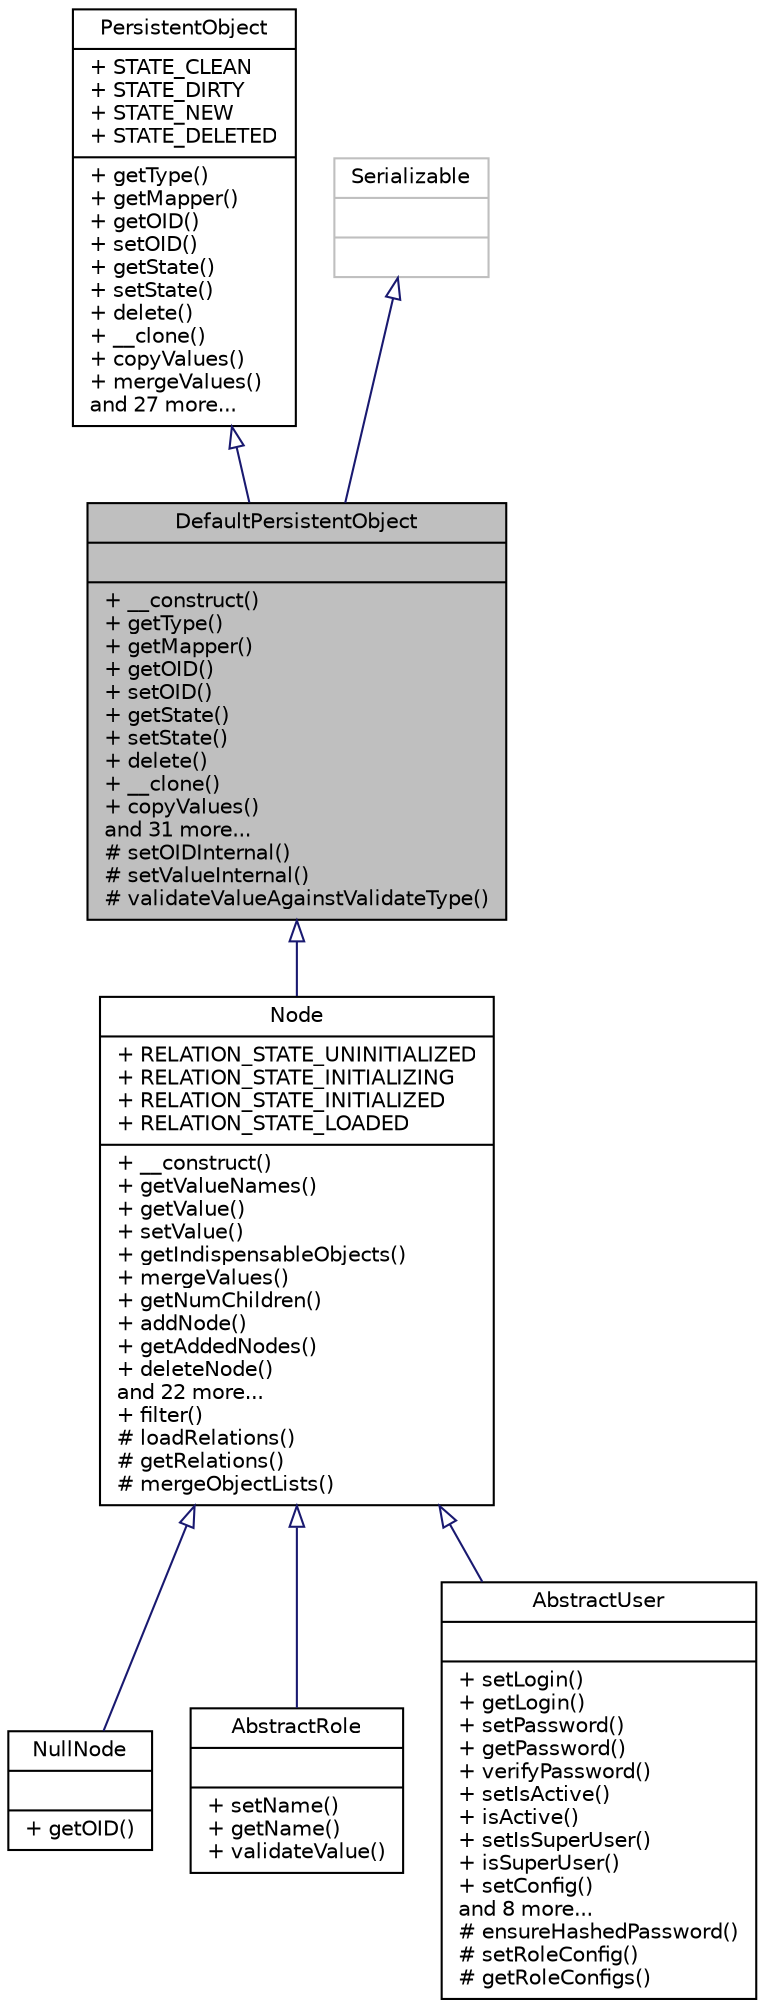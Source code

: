 digraph "DefaultPersistentObject"
{
  edge [fontname="Helvetica",fontsize="10",labelfontname="Helvetica",labelfontsize="10"];
  node [fontname="Helvetica",fontsize="10",shape=record];
  Node0 [label="{DefaultPersistentObject\n||+ __construct()\l+ getType()\l+ getMapper()\l+ getOID()\l+ setOID()\l+ getState()\l+ setState()\l+ delete()\l+ __clone()\l+ copyValues()\land 31 more...\l# setOIDInternal()\l# setValueInternal()\l# validateValueAgainstValidateType()\l}",height=0.2,width=0.4,color="black", fillcolor="grey75", style="filled", fontcolor="black"];
  Node1 -> Node0 [dir="back",color="midnightblue",fontsize="10",style="solid",arrowtail="onormal",fontname="Helvetica"];
  Node1 [label="{PersistentObject\n|+ STATE_CLEAN\l+ STATE_DIRTY\l+ STATE_NEW\l+ STATE_DELETED\l|+ getType()\l+ getMapper()\l+ getOID()\l+ setOID()\l+ getState()\l+ setState()\l+ delete()\l+ __clone()\l+ copyValues()\l+ mergeValues()\land 27 more...\l}",height=0.2,width=0.4,color="black", fillcolor="white", style="filled",URL="$interfacewcmf_1_1lib_1_1persistence_1_1_persistent_object.html",tooltip="PersistentObject defines the interface of all persistent objects. "];
  Node2 -> Node0 [dir="back",color="midnightblue",fontsize="10",style="solid",arrowtail="onormal",fontname="Helvetica"];
  Node2 [label="{Serializable\n||}",height=0.2,width=0.4,color="grey75", fillcolor="white", style="filled"];
  Node0 -> Node3 [dir="back",color="midnightblue",fontsize="10",style="solid",arrowtail="onormal",fontname="Helvetica"];
  Node3 [label="{Node\n|+ RELATION_STATE_UNINITIALIZED\l+ RELATION_STATE_INITIALIZING\l+ RELATION_STATE_INITIALIZED\l+ RELATION_STATE_LOADED\l|+ __construct()\l+ getValueNames()\l+ getValue()\l+ setValue()\l+ getIndispensableObjects()\l+ mergeValues()\l+ getNumChildren()\l+ addNode()\l+ getAddedNodes()\l+ deleteNode()\land 22 more...\l+ filter()\l# loadRelations()\l# getRelations()\l# mergeObjectLists()\l}",height=0.2,width=0.4,color="black", fillcolor="white", style="filled",URL="$classwcmf_1_1lib_1_1model_1_1_node.html",tooltip="Node adds the concept of relations to PersistentObject. "];
  Node3 -> Node4 [dir="back",color="midnightblue",fontsize="10",style="solid",arrowtail="onormal",fontname="Helvetica"];
  Node4 [label="{NullNode\n||+ getOID()\l}",height=0.2,width=0.4,color="black", fillcolor="white", style="filled",URL="$classwcmf_1_1lib_1_1model_1_1_null_node.html",tooltip="NullNode is an implementation of the NullObject pattern, It inherits all functionality from Node (act..."];
  Node3 -> Node5 [dir="back",color="midnightblue",fontsize="10",style="solid",arrowtail="onormal",fontname="Helvetica"];
  Node5 [label="{AbstractRole\n||+ setName()\l+ getName()\l+ validateValue()\l}",height=0.2,width=0.4,color="black", fillcolor="white", style="filled",URL="$classwcmf_1_1lib_1_1security_1_1principal_1_1impl_1_1_abstract_role.html",tooltip="Default implementation of a role. "];
  Node3 -> Node6 [dir="back",color="midnightblue",fontsize="10",style="solid",arrowtail="onormal",fontname="Helvetica"];
  Node6 [label="{AbstractUser\n||+ setLogin()\l+ getLogin()\l+ setPassword()\l+ getPassword()\l+ verifyPassword()\l+ setIsActive()\l+ isActive()\l+ setIsSuperUser()\l+ isSuperUser()\l+ setConfig()\land 8 more...\l# ensureHashedPassword()\l# setRoleConfig()\l# getRoleConfigs()\l}",height=0.2,width=0.4,color="black", fillcolor="white", style="filled",URL="$classwcmf_1_1lib_1_1security_1_1principal_1_1impl_1_1_abstract_user.html",tooltip="Default implementation of a user that is persistent. "];
}
